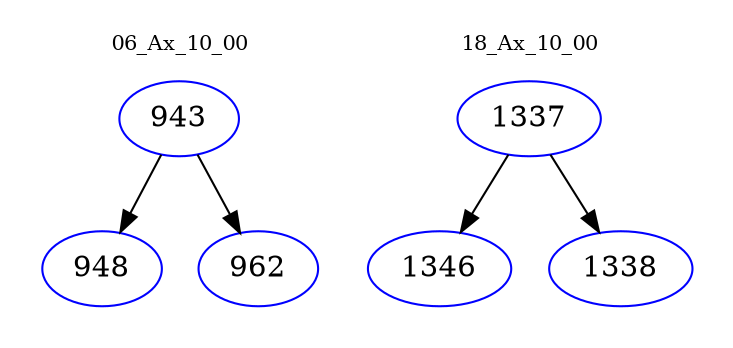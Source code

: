 digraph{
subgraph cluster_0 {
color = white
label = "06_Ax_10_00";
fontsize=10;
T0_943 [label="943", color="blue"]
T0_943 -> T0_948 [color="black"]
T0_948 [label="948", color="blue"]
T0_943 -> T0_962 [color="black"]
T0_962 [label="962", color="blue"]
}
subgraph cluster_1 {
color = white
label = "18_Ax_10_00";
fontsize=10;
T1_1337 [label="1337", color="blue"]
T1_1337 -> T1_1346 [color="black"]
T1_1346 [label="1346", color="blue"]
T1_1337 -> T1_1338 [color="black"]
T1_1338 [label="1338", color="blue"]
}
}
